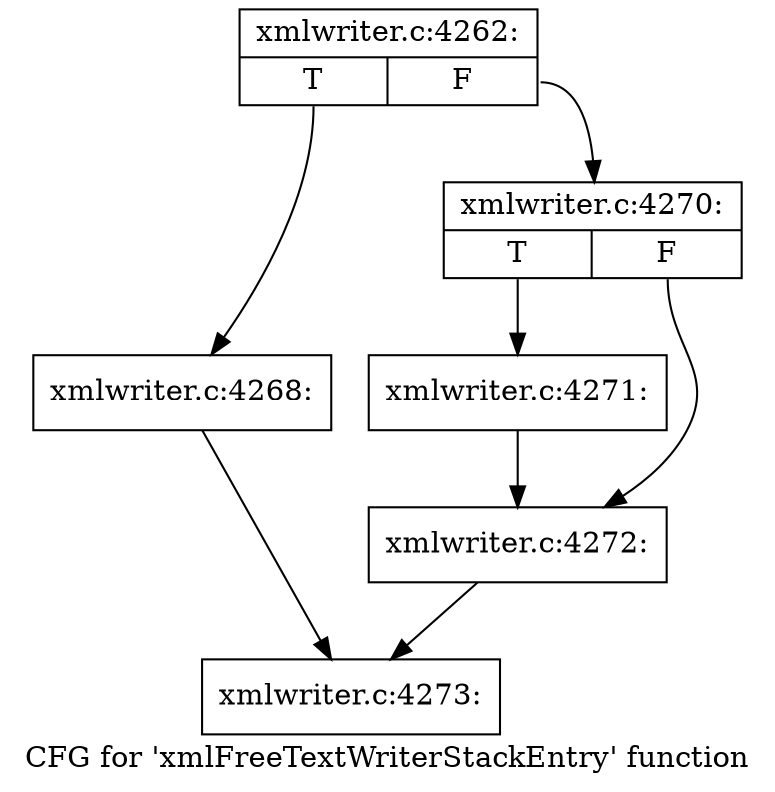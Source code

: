 digraph "CFG for 'xmlFreeTextWriterStackEntry' function" {
	label="CFG for 'xmlFreeTextWriterStackEntry' function";

	Node0x415d7e0 [shape=record,label="{xmlwriter.c:4262:|{<s0>T|<s1>F}}"];
	Node0x415d7e0:s0 -> Node0x4163200;
	Node0x415d7e0:s1 -> Node0x4163250;
	Node0x4163200 [shape=record,label="{xmlwriter.c:4268:}"];
	Node0x4163200 -> Node0x41623a0;
	Node0x4163250 [shape=record,label="{xmlwriter.c:4270:|{<s0>T|<s1>F}}"];
	Node0x4163250:s0 -> Node0x4163600;
	Node0x4163250:s1 -> Node0x4163650;
	Node0x4163600 [shape=record,label="{xmlwriter.c:4271:}"];
	Node0x4163600 -> Node0x4163650;
	Node0x4163650 [shape=record,label="{xmlwriter.c:4272:}"];
	Node0x4163650 -> Node0x41623a0;
	Node0x41623a0 [shape=record,label="{xmlwriter.c:4273:}"];
}
